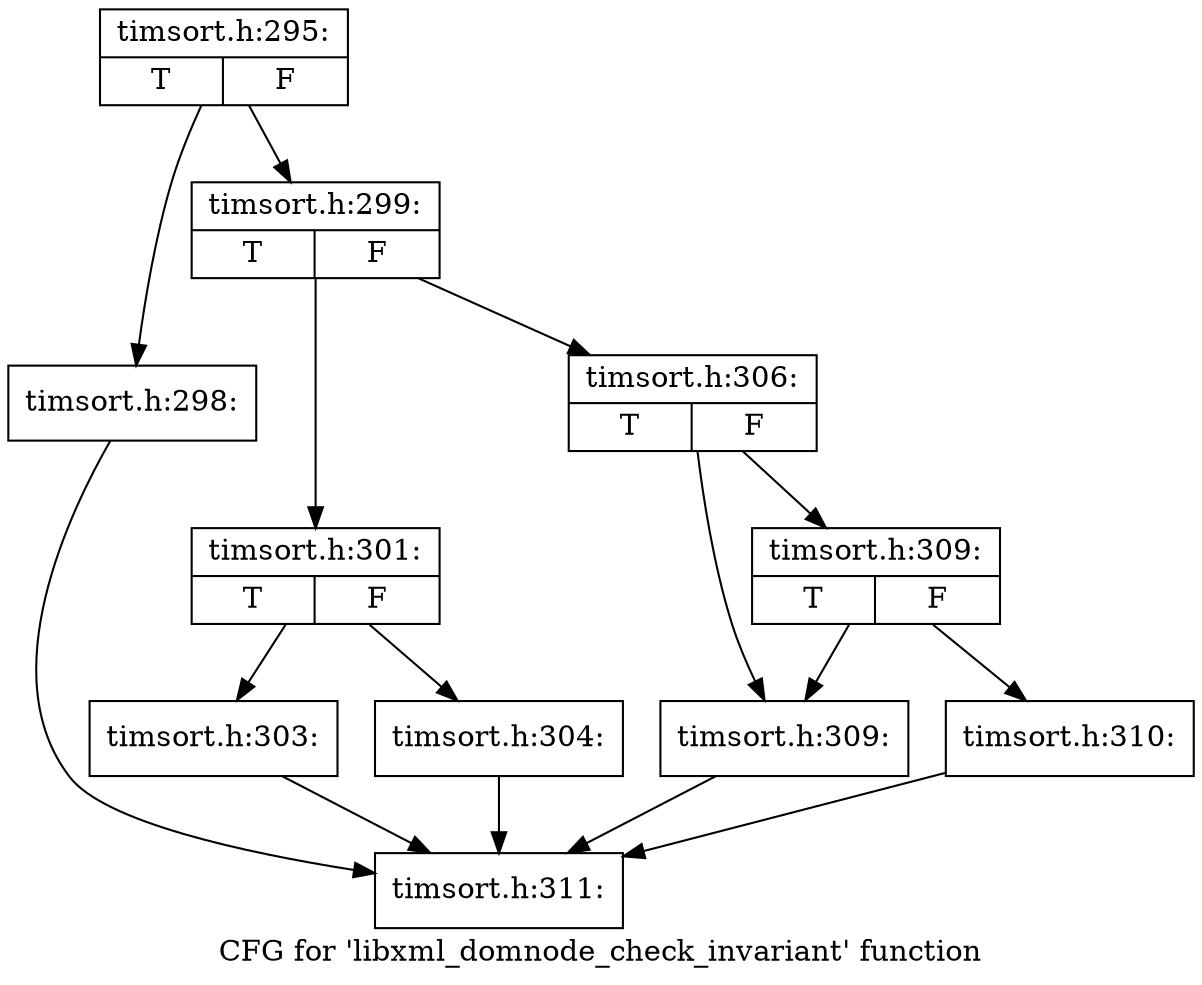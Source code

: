 digraph "CFG for 'libxml_domnode_check_invariant' function" {
	label="CFG for 'libxml_domnode_check_invariant' function";

	Node0x4ceff00 [shape=record,label="{timsort.h:295:|{<s0>T|<s1>F}}"];
	Node0x4ceff00 -> Node0x4cf1140;
	Node0x4ceff00 -> Node0x4cf1190;
	Node0x4cf1140 [shape=record,label="{timsort.h:298:}"];
	Node0x4cf1140 -> Node0x4cedc80;
	Node0x4cf1190 [shape=record,label="{timsort.h:299:|{<s0>T|<s1>F}}"];
	Node0x4cf1190 -> Node0x4cf15f0;
	Node0x4cf1190 -> Node0x4cf1640;
	Node0x4cf15f0 [shape=record,label="{timsort.h:301:|{<s0>T|<s1>F}}"];
	Node0x4cf15f0 -> Node0x4cf2880;
	Node0x4cf15f0 -> Node0x4cf28d0;
	Node0x4cf2880 [shape=record,label="{timsort.h:303:}"];
	Node0x4cf2880 -> Node0x4cedc80;
	Node0x4cf28d0 [shape=record,label="{timsort.h:304:}"];
	Node0x4cf28d0 -> Node0x4cedc80;
	Node0x4cf1640 [shape=record,label="{timsort.h:306:|{<s0>T|<s1>F}}"];
	Node0x4cf1640 -> Node0x4cf3e60;
	Node0x4cf1640 -> Node0x4cf3f00;
	Node0x4cf3f00 [shape=record,label="{timsort.h:309:|{<s0>T|<s1>F}}"];
	Node0x4cf3f00 -> Node0x4cf3e60;
	Node0x4cf3f00 -> Node0x4cf3eb0;
	Node0x4cf3e60 [shape=record,label="{timsort.h:309:}"];
	Node0x4cf3e60 -> Node0x4cedc80;
	Node0x4cf3eb0 [shape=record,label="{timsort.h:310:}"];
	Node0x4cf3eb0 -> Node0x4cedc80;
	Node0x4cedc80 [shape=record,label="{timsort.h:311:}"];
}
